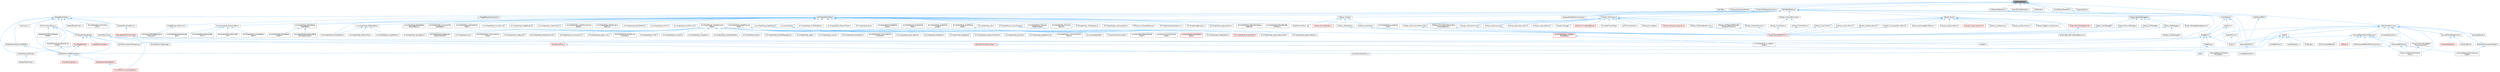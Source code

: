 digraph "UObjectIterator.h"
{
 // INTERACTIVE_SVG=YES
 // LATEX_PDF_SIZE
  bgcolor="transparent";
  edge [fontname=Helvetica,fontsize=10,labelfontname=Helvetica,labelfontsize=10];
  node [fontname=Helvetica,fontsize=10,shape=box,height=0.2,width=0.4];
  Node1 [id="Node000001",label="UObjectIterator.h",height=0.2,width=0.4,color="gray40", fillcolor="grey60", style="filled", fontcolor="black",tooltip=" "];
  Node1 -> Node2 [id="edge1_Node000001_Node000002",dir="back",color="steelblue1",style="solid",tooltip=" "];
  Node2 [id="Node000002",label="ClassTree.h",height=0.2,width=0.4,color="grey40", fillcolor="white", style="filled",URL="$d4/d0e/ClassTree_8h.html",tooltip=" "];
  Node1 -> Node3 [id="edge2_Node000001_Node000003",dir="back",color="steelblue1",style="solid",tooltip=" "];
  Node3 [id="Node000003",label="ComponentInterfaceIterator.h",height=0.2,width=0.4,color="grey40", fillcolor="white", style="filled",URL="$d3/dd4/ComponentInterfaceIterator_8h.html",tooltip=" "];
  Node1 -> Node4 [id="edge3_Node000001_Node000004",dir="back",color="steelblue1",style="solid",tooltip=" "];
  Node4 [id="Node000004",label="ComponentReregisterContext.h",height=0.2,width=0.4,color="grey40", fillcolor="white", style="filled",URL="$de/d6e/ComponentReregisterContext_8h.html",tooltip=" "];
  Node4 -> Node5 [id="edge4_Node000004_Node000005",dir="back",color="steelblue1",style="solid",tooltip=" "];
  Node5 [id="Node000005",label="SkeletalMeshTypes.h",height=0.2,width=0.4,color="grey40", fillcolor="white", style="filled",URL="$d5/d0c/SkeletalMeshTypes_8h.html",tooltip=" "];
  Node5 -> Node6 [id="edge5_Node000005_Node000006",dir="back",color="steelblue1",style="solid",tooltip=" "];
  Node6 [id="Node000006",label="GPUSkinVertexFactory.h",height=0.2,width=0.4,color="grey40", fillcolor="white", style="filled",URL="$db/dcc/GPUSkinVertexFactory_8h.html",tooltip=" "];
  Node6 -> Node7 [id="edge6_Node000006_Node000007",dir="back",color="steelblue1",style="solid",tooltip=" "];
  Node7 [id="Node000007",label="SkeletalMeshAttributeVertex\lBuffer.h",height=0.2,width=0.4,color="grey40", fillcolor="white", style="filled",URL="$de/d6e/SkeletalMeshAttributeVertexBuffer_8h.html",tooltip=" "];
  Node6 -> Node8 [id="edge7_Node000006_Node000008",dir="back",color="steelblue1",style="solid",tooltip=" "];
  Node8 [id="Node000008",label="SkeletalMeshDuplicatedVertices\lBuffer.h",height=0.2,width=0.4,color="grey40", fillcolor="white", style="filled",URL="$d6/da7/SkeletalMeshDuplicatedVerticesBuffer_8h.html",tooltip=" "];
  Node8 -> Node9 [id="edge8_Node000008_Node000009",dir="back",color="steelblue1",style="solid",tooltip=" "];
  Node9 [id="Node000009",label="SkeletalMeshLODRenderData.h",height=0.2,width=0.4,color="grey40", fillcolor="white", style="filled",URL="$d0/d5a/SkeletalMeshLODRenderData_8h.html",tooltip=" "];
  Node9 -> Node10 [id="edge9_Node000009_Node000010",dir="back",color="steelblue1",style="solid",tooltip=" "];
  Node10 [id="Node000010",label="GroomBindingAsset.h",height=0.2,width=0.4,color="red", fillcolor="#FFF0F0", style="filled",URL="$de/d26/GroomBindingAsset_8h.html",tooltip=" "];
  Node9 -> Node16 [id="edge10_Node000009_Node000016",dir="back",color="steelblue1",style="solid",tooltip=" "];
  Node16 [id="Node000016",label="SkeletalMeshRenderData.h",height=0.2,width=0.4,color="red", fillcolor="#FFF0F0", style="filled",URL="$d9/d14/SkeletalMeshRenderData_8h.html",tooltip=" "];
  Node16 -> Node18 [id="edge11_Node000016_Node000018",dir="back",color="steelblue1",style="solid",tooltip=" "];
  Node18 [id="Node000018",label="SkinnedMeshComponentHelper.h",height=0.2,width=0.4,color="red", fillcolor="#FFF0F0", style="filled",URL="$db/d81/SkinnedMeshComponentHelper_8h.html",tooltip=" "];
  Node6 -> Node9 [id="edge12_Node000006_Node000009",dir="back",color="steelblue1",style="solid",tooltip=" "];
  Node6 -> Node20 [id="edge13_Node000006_Node000020",dir="back",color="steelblue1",style="solid",tooltip=" "];
  Node20 [id="Node000020",label="SkinWeightVertexBuffer.h",height=0.2,width=0.4,color="grey40", fillcolor="white", style="filled",URL="$d3/d86/SkinWeightVertexBuffer_8h.html",tooltip=" "];
  Node20 -> Node21 [id="edge14_Node000020_Node000021",dir="back",color="steelblue1",style="solid",tooltip=" "];
  Node21 [id="Node000021",label="GeometryCollectionRendering.h",height=0.2,width=0.4,color="grey40", fillcolor="white", style="filled",URL="$dc/d68/GeometryCollectionRendering_8h.html",tooltip=" "];
  Node20 -> Node9 [id="edge15_Node000020_Node000009",dir="back",color="steelblue1",style="solid",tooltip=" "];
  Node20 -> Node22 [id="edge16_Node000020_Node000022",dir="back",color="steelblue1",style="solid",tooltip=" "];
  Node22 [id="Node000022",label="SkeletalMeshUpdate.h",height=0.2,width=0.4,color="red", fillcolor="#FFF0F0", style="filled",URL="$df/d79/SkeletalMeshUpdate_8h.html",tooltip=" "];
  Node20 -> Node23 [id="edge17_Node000020_Node000023",dir="back",color="steelblue1",style="solid",tooltip=" "];
  Node23 [id="Node000023",label="SkinWeightProfile.h",height=0.2,width=0.4,color="red", fillcolor="#FFF0F0", style="filled",URL="$d9/d1f/SkinWeightProfile_8h.html",tooltip=" "];
  Node23 -> Node24 [id="edge18_Node000023_Node000024",dir="back",color="steelblue1",style="solid",tooltip=" "];
  Node24 [id="Node000024",label="SkeletalMeshLODModel.h",height=0.2,width=0.4,color="grey40", fillcolor="white", style="filled",URL="$d2/d34/SkeletalMeshLODModel_8h.html",tooltip=" "];
  Node24 -> Node25 [id="edge19_Node000024_Node000025",dir="back",color="steelblue1",style="solid",tooltip=" "];
  Node25 [id="Node000025",label="SkeletalMeshModel.h",height=0.2,width=0.4,color="grey40", fillcolor="white", style="filled",URL="$d1/d2c/SkeletalMeshModel_8h.html",tooltip=" "];
  Node23 -> Node9 [id="edge20_Node000023_Node000009",dir="back",color="steelblue1",style="solid",tooltip=" "];
  Node5 -> Node28 [id="edge21_Node000005_Node000028",dir="back",color="steelblue1",style="solid",tooltip=" "];
  Node28 [id="Node000028",label="NaniteResources.h",height=0.2,width=0.4,color="grey40", fillcolor="white", style="filled",URL="$d7/d8b/NaniteResources_8h.html",tooltip=" "];
  Node28 -> Node29 [id="edge22_Node000028_Node000029",dir="back",color="steelblue1",style="solid",tooltip=" "];
  Node29 [id="Node000029",label="NaniteSceneProxy.h",height=0.2,width=0.4,color="red", fillcolor="#FFF0F0", style="filled",URL="$de/dae/NaniteSceneProxy_8h.html",tooltip=" "];
  Node29 -> Node33 [id="edge23_Node000029_Node000033",dir="back",color="steelblue1",style="solid",tooltip=" "];
  Node33 [id="Node000033",label="SplineMeshSceneProxy.h",height=0.2,width=0.4,color="grey40", fillcolor="white", style="filled",URL="$dd/dcb/SplineMeshSceneProxy_8h.html",tooltip=" "];
  Node28 -> Node34 [id="edge24_Node000028_Node000034",dir="back",color="steelblue1",style="solid",tooltip=" "];
  Node34 [id="Node000034",label="NaniteStreamingManager.h",height=0.2,width=0.4,color="grey40", fillcolor="white", style="filled",URL="$d2/d3f/NaniteStreamingManager_8h.html",tooltip=" "];
  Node28 -> Node18 [id="edge25_Node000028_Node000018",dir="back",color="steelblue1",style="solid",tooltip=" "];
  Node28 -> Node35 [id="edge26_Node000028_Node000035",dir="back",color="steelblue1",style="solid",tooltip=" "];
  Node35 [id="Node000035",label="StaticMeshSceneProxyDesc.h",height=0.2,width=0.4,color="red", fillcolor="#FFF0F0", style="filled",URL="$d0/d31/StaticMeshSceneProxyDesc_8h.html",tooltip=" "];
  Node35 -> Node36 [id="edge27_Node000035_Node000036",dir="back",color="steelblue1",style="solid",tooltip=" "];
  Node36 [id="Node000036",label="InstancedStaticMeshScene\lProxyDesc.h",height=0.2,width=0.4,color="grey40", fillcolor="white", style="filled",URL="$db/dcf/InstancedStaticMeshSceneProxyDesc_8h.html",tooltip=" "];
  Node5 -> Node38 [id="edge28_Node000005_Node000038",dir="back",color="steelblue1",style="solid",tooltip=" "];
  Node38 [id="Node000038",label="SkelImport.h",height=0.2,width=0.4,color="grey40", fillcolor="white", style="filled",URL="$d2/d8b/SkelImport_8h.html",tooltip=" "];
  Node5 -> Node24 [id="edge29_Node000005_Node000024",dir="back",color="steelblue1",style="solid",tooltip=" "];
  Node5 -> Node9 [id="edge30_Node000005_Node000009",dir="back",color="steelblue1",style="solid",tooltip=" "];
  Node5 -> Node39 [id="edge31_Node000005_Node000039",dir="back",color="steelblue1",style="solid",tooltip=" "];
  Node39 [id="Node000039",label="SkeletalMeshSceneProxy.h",height=0.2,width=0.4,color="grey40", fillcolor="white", style="filled",URL="$de/de8/SkeletalMeshSceneProxy_8h.html",tooltip=" "];
  Node39 -> Node40 [id="edge32_Node000039_Node000040",dir="back",color="steelblue1",style="solid",tooltip=" "];
  Node40 [id="Node000040",label="DebugSkelMeshComponent.h",height=0.2,width=0.4,color="red", fillcolor="#FFF0F0", style="filled",URL="$d5/d33/DebugSkelMeshComponent_8h.html",tooltip=" "];
  Node40 -> Node43 [id="edge33_Node000040_Node000043",dir="back",color="steelblue1",style="solid",tooltip=" "];
  Node43 [id="Node000043",label="UnrealEd.h",height=0.2,width=0.4,color="grey40", fillcolor="white", style="filled",URL="$d2/d5f/UnrealEd_8h.html",tooltip=" "];
  Node5 -> Node44 [id="edge34_Node000005_Node000044",dir="back",color="steelblue1",style="solid",tooltip=" "];
  Node44 [id="Node000044",label="SkeletalMeshVertexClothBuffer.h",height=0.2,width=0.4,color="grey40", fillcolor="white", style="filled",URL="$d4/d64/SkeletalMeshVertexClothBuffer_8h.html",tooltip=" "];
  Node44 -> Node9 [id="edge35_Node000044_Node000009",dir="back",color="steelblue1",style="solid",tooltip=" "];
  Node5 -> Node45 [id="edge36_Node000005_Node000045",dir="back",color="steelblue1",style="solid",tooltip=" "];
  Node45 [id="Node000045",label="SkeletalRenderPublic.h",height=0.2,width=0.4,color="grey40", fillcolor="white", style="filled",URL="$d5/d40/SkeletalRenderPublic_8h.html",tooltip=" "];
  Node5 -> Node20 [id="edge37_Node000005_Node000020",dir="back",color="steelblue1",style="solid",tooltip=" "];
  Node5 -> Node46 [id="edge38_Node000005_Node000046",dir="back",color="steelblue1",style="solid",tooltip=" "];
  Node46 [id="Node000046",label="SkinnedAssetAsyncCompile\lUtils.h",height=0.2,width=0.4,color="grey40", fillcolor="white", style="filled",URL="$d0/dc7/SkinnedAssetAsyncCompileUtils_8h.html",tooltip=" "];
  Node4 -> Node47 [id="edge39_Node000004_Node000047",dir="back",color="steelblue1",style="solid",tooltip=" "];
  Node47 [id="Node000047",label="WidgetBlueprintCompiler.h",height=0.2,width=0.4,color="grey40", fillcolor="white", style="filled",URL="$d9/d6b/WidgetBlueprintCompiler_8h.html",tooltip=" "];
  Node47 -> Node48 [id="edge40_Node000047_Node000048",dir="back",color="steelblue1",style="solid",tooltip=" "];
  Node48 [id="Node000048",label="WidgetBlueprintExtension.h",height=0.2,width=0.4,color="grey40", fillcolor="white", style="filled",URL="$d3/de6/WidgetBlueprintExtension_8h.html",tooltip=" "];
  Node48 -> Node49 [id="edge41_Node000048_Node000049",dir="back",color="steelblue1",style="solid",tooltip=" "];
  Node49 [id="Node000049",label="UIComponentWidgetBlueprint\lExtension.h",height=0.2,width=0.4,color="grey40", fillcolor="white", style="filled",URL="$d0/d4b/UIComponentWidgetBlueprintExtension_8h.html",tooltip=" "];
  Node1 -> Node50 [id="edge42_Node000001_Node000050",dir="back",color="steelblue1",style="solid",tooltip=" "];
  Node50 [id="Node000050",label="CoreUObject.h",height=0.2,width=0.4,color="grey40", fillcolor="white", style="filled",URL="$d0/ded/CoreUObject_8h.html",tooltip=" "];
  Node50 -> Node51 [id="edge43_Node000050_Node000051",dir="back",color="steelblue1",style="solid",tooltip=" "];
  Node51 [id="Node000051",label="Engine.h",height=0.2,width=0.4,color="grey40", fillcolor="white", style="filled",URL="$d1/d34/Public_2Engine_8h.html",tooltip=" "];
  Node50 -> Node52 [id="edge44_Node000050_Node000052",dir="back",color="steelblue1",style="solid",tooltip=" "];
  Node52 [id="Node000052",label="EngineMinimal.h",height=0.2,width=0.4,color="grey40", fillcolor="white", style="filled",URL="$d0/d2c/EngineMinimal_8h.html",tooltip=" "];
  Node52 -> Node51 [id="edge45_Node000052_Node000051",dir="back",color="steelblue1",style="solid",tooltip=" "];
  Node50 -> Node53 [id="edge46_Node000050_Node000053",dir="back",color="steelblue1",style="solid",tooltip=" "];
  Node53 [id="Node000053",label="SlateBasics.h",height=0.2,width=0.4,color="grey40", fillcolor="white", style="filled",URL="$da/d2f/SlateBasics_8h.html",tooltip=" "];
  Node53 -> Node51 [id="edge47_Node000053_Node000051",dir="back",color="steelblue1",style="solid",tooltip=" "];
  Node53 -> Node54 [id="edge48_Node000053_Node000054",dir="back",color="steelblue1",style="solid",tooltip=" "];
  Node54 [id="Node000054",label="Slate.h",height=0.2,width=0.4,color="grey40", fillcolor="white", style="filled",URL="$d2/dc0/Slate_8h.html",tooltip=" "];
  Node53 -> Node55 [id="edge49_Node000053_Node000055",dir="back",color="steelblue1",style="solid",tooltip=" "];
  Node55 [id="Node000055",label="SlateExtras.h",height=0.2,width=0.4,color="grey40", fillcolor="white", style="filled",URL="$d8/dec/SlateExtras_8h.html",tooltip=" "];
  Node55 -> Node54 [id="edge50_Node000055_Node000054",dir="back",color="steelblue1",style="solid",tooltip=" "];
  Node53 -> Node43 [id="edge51_Node000053_Node000043",dir="back",color="steelblue1",style="solid",tooltip=" "];
  Node50 -> Node56 [id="edge52_Node000050_Node000056",dir="back",color="steelblue1",style="solid",tooltip=" "];
  Node56 [id="Node000056",label="SlateCore.h",height=0.2,width=0.4,color="grey40", fillcolor="white", style="filled",URL="$dc/d03/SlateCore_8h.html",tooltip=" "];
  Node56 -> Node51 [id="edge53_Node000056_Node000051",dir="back",color="steelblue1",style="solid",tooltip=" "];
  Node56 -> Node53 [id="edge54_Node000056_Node000053",dir="back",color="steelblue1",style="solid",tooltip=" "];
  Node1 -> Node57 [id="edge55_Node000001_Node000057",dir="back",color="steelblue1",style="solid",tooltip=" "];
  Node57 [id="Node000057",label="CoreUObjectSharedPCH.h",height=0.2,width=0.4,color="grey40", fillcolor="white", style="filled",URL="$de/d2f/CoreUObjectSharedPCH_8h.html",tooltip=" "];
  Node57 -> Node58 [id="edge56_Node000057_Node000058",dir="back",color="steelblue1",style="solid",tooltip=" "];
  Node58 [id="Node000058",label="SlateSharedPCH.h",height=0.2,width=0.4,color="grey40", fillcolor="white", style="filled",URL="$d1/dfc/SlateSharedPCH_8h.html",tooltip=" "];
  Node58 -> Node59 [id="edge57_Node000058_Node000059",dir="back",color="steelblue1",style="solid",tooltip=" "];
  Node59 [id="Node000059",label="EngineSharedPCH.h",height=0.2,width=0.4,color="grey40", fillcolor="white", style="filled",URL="$dc/dbb/EngineSharedPCH_8h.html",tooltip=" "];
  Node59 -> Node60 [id="edge58_Node000059_Node000060",dir="back",color="steelblue1",style="solid",tooltip=" "];
  Node60 [id="Node000060",label="UnrealEdSharedPCH.h",height=0.2,width=0.4,color="grey40", fillcolor="white", style="filled",URL="$d1/de6/UnrealEdSharedPCH_8h.html",tooltip=" "];
  Node1 -> Node61 [id="edge59_Node000001_Node000061",dir="back",color="steelblue1",style="solid",tooltip=" "];
  Node61 [id="Node000061",label="ExportTextDragDropOp.h",height=0.2,width=0.4,color="grey40", fillcolor="white", style="filled",URL="$de/d5c/ExportTextDragDropOp_8h.html",tooltip=" "];
  Node1 -> Node62 [id="edge60_Node000001_Node000062",dir="back",color="steelblue1",style="solid",tooltip=" "];
  Node62 [id="Node000062",label="FieldIterator.h",height=0.2,width=0.4,color="grey40", fillcolor="white", style="filled",URL="$db/daa/FieldIterator_8h.html",tooltip=" "];
  Node1 -> Node63 [id="edge61_Node000001_Node000063",dir="back",color="steelblue1",style="solid",tooltip=" "];
  Node63 [id="Node000063",label="FindObjectReferencers.h",height=0.2,width=0.4,color="grey40", fillcolor="white", style="filled",URL="$dc/dab/FindObjectReferencers_8h.html",tooltip=" "];
  Node63 -> Node50 [id="edge62_Node000063_Node000050",dir="back",color="steelblue1",style="solid",tooltip=" "];
  Node1 -> Node64 [id="edge63_Node000001_Node000064",dir="back",color="steelblue1",style="solid",tooltip=" "];
  Node64 [id="Node000064",label="MemberReference.h",height=0.2,width=0.4,color="grey40", fillcolor="white", style="filled",URL="$dc/d3d/MemberReference_8h.html",tooltip=" "];
  Node64 -> Node65 [id="edge64_Node000064_Node000065",dir="back",color="steelblue1",style="solid",tooltip=" "];
  Node65 [id="Node000065",label="AnimGraphNode_Base.h",height=0.2,width=0.4,color="grey40", fillcolor="white", style="filled",URL="$d0/dfb/AnimGraphNode__Base_8h.html",tooltip=" "];
  Node65 -> Node66 [id="edge65_Node000065_Node000066",dir="back",color="steelblue1",style="solid",tooltip=" "];
  Node66 [id="Node000066",label="AnimGraphNodeAlphaOptions.h",height=0.2,width=0.4,color="grey40", fillcolor="white", style="filled",URL="$d6/df6/AnimGraphNodeAlphaOptions_8h.html",tooltip=" "];
  Node65 -> Node67 [id="edge66_Node000065_Node000067",dir="back",color="steelblue1",style="solid",tooltip=" "];
  Node67 [id="Node000067",label="AnimGraphNodeBinding.h",height=0.2,width=0.4,color="grey40", fillcolor="white", style="filled",URL="$d6/d3b/AnimGraphNodeBinding_8h.html",tooltip=" "];
  Node65 -> Node68 [id="edge67_Node000065_Node000068",dir="back",color="steelblue1",style="solid",tooltip=" "];
  Node68 [id="Node000068",label="AnimGraphNode_ApplyAdditive.h",height=0.2,width=0.4,color="grey40", fillcolor="white", style="filled",URL="$da/d67/AnimGraphNode__ApplyAdditive_8h.html",tooltip=" "];
  Node65 -> Node69 [id="edge68_Node000065_Node000069",dir="back",color="steelblue1",style="solid",tooltip=" "];
  Node69 [id="Node000069",label="AnimGraphNode_ApplyMeshSpace\lAdditive.h",height=0.2,width=0.4,color="grey40", fillcolor="white", style="filled",URL="$dd/dc4/AnimGraphNode__ApplyMeshSpaceAdditive_8h.html",tooltip=" "];
  Node65 -> Node70 [id="edge69_Node000065_Node000070",dir="back",color="steelblue1",style="solid",tooltip=" "];
  Node70 [id="Node000070",label="AnimGraphNode_AssetPlayer\lBase.h",height=0.2,width=0.4,color="grey40", fillcolor="white", style="filled",URL="$d1/d4f/AnimGraphNode__AssetPlayerBase_8h.html",tooltip=" "];
  Node70 -> Node71 [id="edge70_Node000070_Node000071",dir="back",color="steelblue1",style="solid",tooltip=" "];
  Node71 [id="Node000071",label="AnimGraphNode_BlendSpace\lBase.h",height=0.2,width=0.4,color="red", fillcolor="#FFF0F0", style="filled",URL="$d7/d6d/AnimGraphNode__BlendSpaceBase_8h.html",tooltip=" "];
  Node70 -> Node76 [id="edge71_Node000070_Node000076",dir="back",color="steelblue1",style="solid",tooltip=" "];
  Node76 [id="Node000076",label="AnimGraphNode_PoseByName.h",height=0.2,width=0.4,color="grey40", fillcolor="white", style="filled",URL="$d7/d02/AnimGraphNode__PoseByName_8h.html",tooltip=" "];
  Node70 -> Node77 [id="edge72_Node000070_Node000077",dir="back",color="steelblue1",style="solid",tooltip=" "];
  Node77 [id="Node000077",label="AnimGraphNode_PoseHandler.h",height=0.2,width=0.4,color="red", fillcolor="#FFF0F0", style="filled",URL="$df/dfb/AnimGraphNode__PoseHandler_8h.html",tooltip=" "];
  Node70 -> Node80 [id="edge73_Node000070_Node000080",dir="back",color="steelblue1",style="solid",tooltip=" "];
  Node80 [id="Node000080",label="AnimGraphNode_SequenceEvaluator.h",height=0.2,width=0.4,color="grey40", fillcolor="white", style="filled",URL="$d1/d1c/AnimGraphNode__SequenceEvaluator_8h.html",tooltip=" "];
  Node70 -> Node81 [id="edge74_Node000070_Node000081",dir="back",color="steelblue1",style="solid",tooltip=" "];
  Node81 [id="Node000081",label="AnimGraphNode_SequencePlayer.h",height=0.2,width=0.4,color="grey40", fillcolor="white", style="filled",URL="$d2/d91/AnimGraphNode__SequencePlayer_8h.html",tooltip=" "];
  Node65 -> Node82 [id="edge75_Node000065_Node000082",dir="back",color="steelblue1",style="solid",tooltip=" "];
  Node82 [id="Node000082",label="AnimGraphNode_BlendBoneBy\lChannel.h",height=0.2,width=0.4,color="grey40", fillcolor="white", style="filled",URL="$de/da9/AnimGraphNode__BlendBoneByChannel_8h.html",tooltip=" "];
  Node65 -> Node83 [id="edge76_Node000065_Node000083",dir="back",color="steelblue1",style="solid",tooltip=" "];
  Node83 [id="Node000083",label="AnimGraphNode_BlendListBase.h",height=0.2,width=0.4,color="grey40", fillcolor="white", style="filled",URL="$d7/d20/AnimGraphNode__BlendListBase_8h.html",tooltip=" "];
  Node83 -> Node84 [id="edge77_Node000083_Node000084",dir="back",color="steelblue1",style="solid",tooltip=" "];
  Node84 [id="Node000084",label="AnimGraphNode_BlendListBy\lBool.h",height=0.2,width=0.4,color="grey40", fillcolor="white", style="filled",URL="$d9/d9d/AnimGraphNode__BlendListByBool_8h.html",tooltip=" "];
  Node83 -> Node85 [id="edge78_Node000083_Node000085",dir="back",color="steelblue1",style="solid",tooltip=" "];
  Node85 [id="Node000085",label="AnimGraphNode_BlendListBy\lEnum.h",height=0.2,width=0.4,color="grey40", fillcolor="white", style="filled",URL="$de/d60/AnimGraphNode__BlendListByEnum_8h.html",tooltip=" "];
  Node83 -> Node86 [id="edge79_Node000083_Node000086",dir="back",color="steelblue1",style="solid",tooltip=" "];
  Node86 [id="Node000086",label="AnimGraphNode_BlendListBy\lInt.h",height=0.2,width=0.4,color="grey40", fillcolor="white", style="filled",URL="$dc/df2/AnimGraphNode__BlendListByInt_8h.html",tooltip=" "];
  Node83 -> Node87 [id="edge80_Node000083_Node000087",dir="back",color="steelblue1",style="solid",tooltip=" "];
  Node87 [id="Node000087",label="AnimGraphNode_LayeredBone\lBlend.h",height=0.2,width=0.4,color="grey40", fillcolor="white", style="filled",URL="$d2/d01/AnimGraphNode__LayeredBoneBlend_8h.html",tooltip=" "];
  Node65 -> Node88 [id="edge81_Node000065_Node000088",dir="back",color="steelblue1",style="solid",tooltip=" "];
  Node88 [id="Node000088",label="AnimGraphNode_BlendSpace\lGraphBase.h",height=0.2,width=0.4,color="grey40", fillcolor="white", style="filled",URL="$d6/d44/AnimGraphNode__BlendSpaceGraphBase_8h.html",tooltip=" "];
  Node88 -> Node89 [id="edge82_Node000088_Node000089",dir="back",color="steelblue1",style="solid",tooltip=" "];
  Node89 [id="Node000089",label="AnimGraphNode_BlendSpace\lGraph.h",height=0.2,width=0.4,color="grey40", fillcolor="white", style="filled",URL="$d7/d81/AnimGraphNode__BlendSpaceGraph_8h.html",tooltip=" "];
  Node88 -> Node90 [id="edge83_Node000088_Node000090",dir="back",color="steelblue1",style="solid",tooltip=" "];
  Node90 [id="Node000090",label="AnimGraphNode_RotationOffset\lBlendSpaceGraph.h",height=0.2,width=0.4,color="grey40", fillcolor="white", style="filled",URL="$d0/d4c/AnimGraphNode__RotationOffsetBlendSpaceGraph_8h.html",tooltip=" "];
  Node65 -> Node91 [id="edge84_Node000065_Node000091",dir="back",color="steelblue1",style="solid",tooltip=" "];
  Node91 [id="Node000091",label="AnimGraphNode_BlendSpace\lSampleResult.h",height=0.2,width=0.4,color="grey40", fillcolor="white", style="filled",URL="$de/df8/AnimGraphNode__BlendSpaceSampleResult_8h.html",tooltip=" "];
  Node65 -> Node92 [id="edge85_Node000065_Node000092",dir="back",color="steelblue1",style="solid",tooltip=" "];
  Node92 [id="Node000092",label="AnimGraphNode_ComponentTo\lLocalSpace.h",height=0.2,width=0.4,color="grey40", fillcolor="white", style="filled",URL="$d1/d3f/AnimGraphNode__ComponentToLocalSpace_8h.html",tooltip=" "];
  Node65 -> Node93 [id="edge86_Node000065_Node000093",dir="back",color="steelblue1",style="solid",tooltip=" "];
  Node93 [id="Node000093",label="AnimGraphNode_CopyPoseFrom\lMesh.h",height=0.2,width=0.4,color="grey40", fillcolor="white", style="filled",URL="$d6/d71/AnimGraphNode__CopyPoseFromMesh_8h.html",tooltip=" "];
  Node65 -> Node94 [id="edge87_Node000065_Node000094",dir="back",color="steelblue1",style="solid",tooltip=" "];
  Node94 [id="Node000094",label="AnimGraphNode_CurveSource.h",height=0.2,width=0.4,color="grey40", fillcolor="white", style="filled",URL="$dc/de5/AnimGraphNode__CurveSource_8h.html",tooltip=" "];
  Node65 -> Node95 [id="edge88_Node000065_Node000095",dir="back",color="steelblue1",style="solid",tooltip=" "];
  Node95 [id="Node000095",label="AnimGraphNode_CustomProperty.h",height=0.2,width=0.4,color="grey40", fillcolor="white", style="filled",URL="$d8/d3f/AnimGraphNode__CustomProperty_8h.html",tooltip=" "];
  Node95 -> Node96 [id="edge89_Node000095_Node000096",dir="back",color="steelblue1",style="solid",tooltip=" "];
  Node96 [id="Node000096",label="AnimGraphNode_LinkedAnim\lGraphBase.h",height=0.2,width=0.4,color="red", fillcolor="#FFF0F0", style="filled",URL="$d5/de1/AnimGraphNode__LinkedAnimGraphBase_8h.html",tooltip=" "];
  Node96 -> Node97 [id="edge90_Node000096_Node000097",dir="back",color="steelblue1",style="solid",tooltip=" "];
  Node97 [id="Node000097",label="AnimGraphNode_LinkedAnim\lGraph.h",height=0.2,width=0.4,color="grey40", fillcolor="white", style="filled",URL="$da/dd5/AnimGraphNode__LinkedAnimGraph_8h.html",tooltip=" "];
  Node65 -> Node99 [id="edge91_Node000065_Node000099",dir="back",color="steelblue1",style="solid",tooltip=" "];
  Node99 [id="Node000099",label="AnimGraphNode_DeadBlending.h",height=0.2,width=0.4,color="grey40", fillcolor="white", style="filled",URL="$d8/d73/AnimGraphNode__DeadBlending_8h.html",tooltip=" "];
  Node65 -> Node100 [id="edge92_Node000065_Node000100",dir="back",color="steelblue1",style="solid",tooltip=" "];
  Node100 [id="Node000100",label="AnimGraphNode_Inertialization.h",height=0.2,width=0.4,color="grey40", fillcolor="white", style="filled",URL="$d7/d66/AnimGraphNode__Inertialization_8h.html",tooltip=" "];
  Node65 -> Node101 [id="edge93_Node000065_Node000101",dir="back",color="steelblue1",style="solid",tooltip=" "];
  Node101 [id="Node000101",label="AnimGraphNode_LinkedInput\lPose.h",height=0.2,width=0.4,color="grey40", fillcolor="white", style="filled",URL="$d7/d8c/AnimGraphNode__LinkedInputPose_8h.html",tooltip=" "];
  Node65 -> Node102 [id="edge94_Node000065_Node000102",dir="back",color="steelblue1",style="solid",tooltip=" "];
  Node102 [id="Node000102",label="AnimGraphNode_LocalToComponent\lSpace.h",height=0.2,width=0.4,color="grey40", fillcolor="white", style="filled",URL="$d6/d01/AnimGraphNode__LocalToComponentSpace_8h.html",tooltip=" "];
  Node65 -> Node103 [id="edge95_Node000065_Node000103",dir="back",color="steelblue1",style="solid",tooltip=" "];
  Node103 [id="Node000103",label="AnimGraphNode_MakeDynamic\lAdditive.h",height=0.2,width=0.4,color="grey40", fillcolor="white", style="filled",URL="$d4/dc9/AnimGraphNode__MakeDynamicAdditive_8h.html",tooltip=" "];
  Node65 -> Node104 [id="edge96_Node000065_Node000104",dir="back",color="steelblue1",style="solid",tooltip=" "];
  Node104 [id="Node000104",label="AnimGraphNode_MeshRefPose.h",height=0.2,width=0.4,color="grey40", fillcolor="white", style="filled",URL="$d3/d58/AnimGraphNode__MeshRefPose_8h.html",tooltip=" "];
  Node65 -> Node105 [id="edge97_Node000065_Node000105",dir="back",color="steelblue1",style="solid",tooltip=" "];
  Node105 [id="Node000105",label="AnimGraphNode_Mirror.h",height=0.2,width=0.4,color="grey40", fillcolor="white", style="filled",URL="$de/d96/AnimGraphNode__Mirror_8h.html",tooltip=" "];
  Node65 -> Node106 [id="edge98_Node000065_Node000106",dir="back",color="steelblue1",style="solid",tooltip=" "];
  Node106 [id="Node000106",label="AnimGraphNode_ModifyCurve.h",height=0.2,width=0.4,color="grey40", fillcolor="white", style="filled",URL="$d5/d09/AnimGraphNode__ModifyCurve_8h.html",tooltip=" "];
  Node65 -> Node107 [id="edge99_Node000065_Node000107",dir="back",color="steelblue1",style="solid",tooltip=" "];
  Node107 [id="Node000107",label="AnimGraphNode_MultiWayBlend.h",height=0.2,width=0.4,color="grey40", fillcolor="white", style="filled",URL="$dd/dcb/AnimGraphNode__MultiWayBlend_8h.html",tooltip=" "];
  Node65 -> Node108 [id="edge100_Node000065_Node000108",dir="back",color="steelblue1",style="solid",tooltip=" "];
  Node108 [id="Node000108",label="AnimGraphNode_PoseSnapshot.h",height=0.2,width=0.4,color="grey40", fillcolor="white", style="filled",URL="$d1/d92/AnimGraphNode__PoseSnapshot_8h.html",tooltip=" "];
  Node65 -> Node109 [id="edge101_Node000065_Node000109",dir="back",color="steelblue1",style="solid",tooltip=" "];
  Node109 [id="Node000109",label="AnimGraphNode_RandomPlayer.h",height=0.2,width=0.4,color="grey40", fillcolor="white", style="filled",URL="$dc/d48/AnimGraphNode__RandomPlayer_8h.html",tooltip=" "];
  Node65 -> Node110 [id="edge102_Node000065_Node000110",dir="back",color="steelblue1",style="solid",tooltip=" "];
  Node110 [id="Node000110",label="AnimGraphNode_RefPoseBase.h",height=0.2,width=0.4,color="grey40", fillcolor="white", style="filled",URL="$d8/d34/AnimGraphNode__RefPoseBase_8h.html",tooltip=" "];
  Node110 -> Node111 [id="edge103_Node000110_Node000111",dir="back",color="steelblue1",style="solid",tooltip=" "];
  Node111 [id="Node000111",label="AnimGraphNode_IdentityPose.h",height=0.2,width=0.4,color="grey40", fillcolor="white", style="filled",URL="$d8/dac/AnimGraphNode__IdentityPose_8h.html",tooltip=" "];
  Node110 -> Node112 [id="edge104_Node000110_Node000112",dir="back",color="steelblue1",style="solid",tooltip=" "];
  Node112 [id="Node000112",label="AnimGraphNode_LocalRefPose.h",height=0.2,width=0.4,color="grey40", fillcolor="white", style="filled",URL="$df/d6f/AnimGraphNode__LocalRefPose_8h.html",tooltip=" "];
  Node110 -> Node108 [id="edge105_Node000110_Node000108",dir="back",color="steelblue1",style="solid",tooltip=" "];
  Node65 -> Node113 [id="edge106_Node000065_Node000113",dir="back",color="steelblue1",style="solid",tooltip=" "];
  Node113 [id="Node000113",label="AnimGraphNode_Root.h",height=0.2,width=0.4,color="grey40", fillcolor="white", style="filled",URL="$d2/d39/AnimGraphNode__Root_8h.html",tooltip=" "];
  Node65 -> Node114 [id="edge107_Node000065_Node000114",dir="back",color="steelblue1",style="solid",tooltip=" "];
  Node114 [id="Node000114",label="AnimGraphNode_RotateRoot\lBone.h",height=0.2,width=0.4,color="grey40", fillcolor="white", style="filled",URL="$d4/de0/AnimGraphNode__RotateRootBone_8h.html",tooltip=" "];
  Node65 -> Node115 [id="edge108_Node000065_Node000115",dir="back",color="steelblue1",style="solid",tooltip=" "];
  Node115 [id="Node000115",label="AnimGraphNode_SaveCached\lPose.h",height=0.2,width=0.4,color="grey40", fillcolor="white", style="filled",URL="$df/d5e/AnimGraphNode__SaveCachedPose_8h.html",tooltip=" "];
  Node65 -> Node116 [id="edge109_Node000065_Node000116",dir="back",color="steelblue1",style="solid",tooltip=" "];
  Node116 [id="Node000116",label="AnimGraphNode_ScaleChain\lLength.h",height=0.2,width=0.4,color="grey40", fillcolor="white", style="filled",URL="$d9/df8/AnimGraphNode__ScaleChainLength_8h.html",tooltip=" "];
  Node65 -> Node117 [id="edge110_Node000065_Node000117",dir="back",color="steelblue1",style="solid",tooltip=" "];
  Node117 [id="Node000117",label="AnimGraphNode_SkeletalControl\lBase.h",height=0.2,width=0.4,color="grey40", fillcolor="white", style="filled",URL="$d9/dff/AnimGraphNode__SkeletalControlBase_8h.html",tooltip=" "];
  Node117 -> Node118 [id="edge111_Node000117_Node000118",dir="back",color="steelblue1",style="solid",tooltip=" "];
  Node118 [id="Node000118",label="AnimGraphNode_AnimDynamics.h",height=0.2,width=0.4,color="grey40", fillcolor="white", style="filled",URL="$da/dc2/AnimGraphNode__AnimDynamics_8h.html",tooltip=" "];
  Node117 -> Node119 [id="edge112_Node000117_Node000119",dir="back",color="steelblue1",style="solid",tooltip=" "];
  Node119 [id="Node000119",label="AnimGraphNode_ApplyLimits.h",height=0.2,width=0.4,color="grey40", fillcolor="white", style="filled",URL="$dc/d36/AnimGraphNode__ApplyLimits_8h.html",tooltip=" "];
  Node117 -> Node120 [id="edge113_Node000117_Node000120",dir="back",color="steelblue1",style="solid",tooltip=" "];
  Node120 [id="Node000120",label="AnimGraphNode_BoneDriven\lController.h",height=0.2,width=0.4,color="grey40", fillcolor="white", style="filled",URL="$df/df3/AnimGraphNode__BoneDrivenController_8h.html",tooltip=" "];
  Node117 -> Node121 [id="edge114_Node000117_Node000121",dir="back",color="steelblue1",style="solid",tooltip=" "];
  Node121 [id="Node000121",label="AnimGraphNode_CCDIK.h",height=0.2,width=0.4,color="grey40", fillcolor="white", style="filled",URL="$df/d0d/AnimGraphNode__CCDIK_8h.html",tooltip=" "];
  Node117 -> Node122 [id="edge115_Node000117_Node000122",dir="back",color="steelblue1",style="solid",tooltip=" "];
  Node122 [id="Node000122",label="AnimGraphNode_Constraint.h",height=0.2,width=0.4,color="grey40", fillcolor="white", style="filled",URL="$d2/d98/AnimGraphNode__Constraint_8h.html",tooltip=" "];
  Node117 -> Node123 [id="edge116_Node000117_Node000123",dir="back",color="steelblue1",style="solid",tooltip=" "];
  Node123 [id="Node000123",label="AnimGraphNode_CopyBone.h",height=0.2,width=0.4,color="grey40", fillcolor="white", style="filled",URL="$dc/de6/AnimGraphNode__CopyBone_8h.html",tooltip=" "];
  Node117 -> Node124 [id="edge117_Node000117_Node000124",dir="back",color="steelblue1",style="solid",tooltip=" "];
  Node124 [id="Node000124",label="AnimGraphNode_CopyBoneDelta.h",height=0.2,width=0.4,color="grey40", fillcolor="white", style="filled",URL="$d8/d60/AnimGraphNode__CopyBoneDelta_8h.html",tooltip=" "];
  Node117 -> Node125 [id="edge118_Node000117_Node000125",dir="back",color="steelblue1",style="solid",tooltip=" "];
  Node125 [id="Node000125",label="AnimGraphNode_Fabrik.h",height=0.2,width=0.4,color="grey40", fillcolor="white", style="filled",URL="$d6/d79/AnimGraphNode__Fabrik_8h.html",tooltip=" "];
  Node117 -> Node126 [id="edge119_Node000117_Node000126",dir="back",color="steelblue1",style="solid",tooltip=" "];
  Node126 [id="Node000126",label="AnimGraphNode_HandIKRetargeting.h",height=0.2,width=0.4,color="grey40", fillcolor="white", style="filled",URL="$dd/dee/AnimGraphNode__HandIKRetargeting_8h.html",tooltip=" "];
  Node117 -> Node127 [id="edge120_Node000117_Node000127",dir="back",color="steelblue1",style="solid",tooltip=" "];
  Node127 [id="Node000127",label="AnimGraphNode_LegIK.h",height=0.2,width=0.4,color="grey40", fillcolor="white", style="filled",URL="$d3/d59/AnimGraphNode__LegIK_8h.html",tooltip=" "];
  Node117 -> Node128 [id="edge121_Node000117_Node000128",dir="back",color="steelblue1",style="solid",tooltip=" "];
  Node128 [id="Node000128",label="AnimGraphNode_LookAt.h",height=0.2,width=0.4,color="grey40", fillcolor="white", style="filled",URL="$dd/de3/AnimGraphNode__LookAt_8h.html",tooltip=" "];
  Node117 -> Node129 [id="edge122_Node000117_Node000129",dir="back",color="steelblue1",style="solid",tooltip=" "];
  Node129 [id="Node000129",label="AnimGraphNode_ModifyBone.h",height=0.2,width=0.4,color="grey40", fillcolor="white", style="filled",URL="$d1/d8e/AnimGraphNode__ModifyBone_8h.html",tooltip=" "];
  Node117 -> Node130 [id="edge123_Node000117_Node000130",dir="back",color="steelblue1",style="solid",tooltip=" "];
  Node130 [id="Node000130",label="AnimGraphNode_ModularVehicle\lController.h",height=0.2,width=0.4,color="grey40", fillcolor="white", style="filled",URL="$d3/d04/AnimGraphNode__ModularVehicleController_8h.html",tooltip=" "];
  Node117 -> Node131 [id="edge124_Node000117_Node000131",dir="back",color="steelblue1",style="solid",tooltip=" "];
  Node131 [id="Node000131",label="AnimGraphNode_ObserveBone.h",height=0.2,width=0.4,color="grey40", fillcolor="white", style="filled",URL="$d0/dcc/AnimGraphNode__ObserveBone_8h.html",tooltip=" "];
  Node117 -> Node132 [id="edge125_Node000117_Node000132",dir="back",color="steelblue1",style="solid",tooltip=" "];
  Node132 [id="Node000132",label="AnimGraphNode_ResetRoot.h",height=0.2,width=0.4,color="grey40", fillcolor="white", style="filled",URL="$dd/da9/AnimGraphNode__ResetRoot_8h.html",tooltip=" "];
  Node117 -> Node133 [id="edge126_Node000117_Node000133",dir="back",color="steelblue1",style="solid",tooltip=" "];
  Node133 [id="Node000133",label="AnimGraphNode_RigidBody.h",height=0.2,width=0.4,color="grey40", fillcolor="white", style="filled",URL="$d0/d05/AnimGraphNode__RigidBody_8h.html",tooltip=" "];
  Node117 -> Node134 [id="edge127_Node000117_Node000134",dir="back",color="steelblue1",style="solid",tooltip=" "];
  Node134 [id="Node000134",label="AnimGraphNode_RotationMultiplier.h",height=0.2,width=0.4,color="grey40", fillcolor="white", style="filled",URL="$d6/d16/AnimGraphNode__RotationMultiplier_8h.html",tooltip=" "];
  Node117 -> Node135 [id="edge128_Node000117_Node000135",dir="back",color="steelblue1",style="solid",tooltip=" "];
  Node135 [id="Node000135",label="AnimGraphNode_SplineIK.h",height=0.2,width=0.4,color="grey40", fillcolor="white", style="filled",URL="$d0/d7e/AnimGraphNode__SplineIK_8h.html",tooltip=" "];
  Node117 -> Node136 [id="edge129_Node000117_Node000136",dir="back",color="steelblue1",style="solid",tooltip=" "];
  Node136 [id="Node000136",label="AnimGraphNode_SpringBone.h",height=0.2,width=0.4,color="grey40", fillcolor="white", style="filled",URL="$dc/d38/AnimGraphNode__SpringBone_8h.html",tooltip=" "];
  Node117 -> Node137 [id="edge130_Node000117_Node000137",dir="back",color="steelblue1",style="solid",tooltip=" "];
  Node137 [id="Node000137",label="AnimGraphNode_StageCoach\lWheelController.h",height=0.2,width=0.4,color="grey40", fillcolor="white", style="filled",URL="$d6/dbe/AnimGraphNode__StageCoachWheelController_8h.html",tooltip=" "];
  Node117 -> Node138 [id="edge131_Node000117_Node000138",dir="back",color="steelblue1",style="solid",tooltip=" "];
  Node138 [id="Node000138",label="AnimGraphNode_Trail.h",height=0.2,width=0.4,color="grey40", fillcolor="white", style="filled",URL="$d4/d5a/AnimGraphNode__Trail_8h.html",tooltip=" "];
  Node117 -> Node139 [id="edge132_Node000117_Node000139",dir="back",color="steelblue1",style="solid",tooltip=" "];
  Node139 [id="Node000139",label="AnimGraphNode_TwistCorrective\lNode.h",height=0.2,width=0.4,color="grey40", fillcolor="white", style="filled",URL="$de/d7f/AnimGraphNode__TwistCorrectiveNode_8h.html",tooltip=" "];
  Node117 -> Node140 [id="edge133_Node000117_Node000140",dir="back",color="steelblue1",style="solid",tooltip=" "];
  Node140 [id="Node000140",label="AnimGraphNode_TwoBoneIK.h",height=0.2,width=0.4,color="grey40", fillcolor="white", style="filled",URL="$d1/dc2/AnimGraphNode__TwoBoneIK_8h.html",tooltip=" "];
  Node117 -> Node141 [id="edge134_Node000117_Node000141",dir="back",color="steelblue1",style="solid",tooltip=" "];
  Node141 [id="Node000141",label="AnimGraphNode_WheelController.h",height=0.2,width=0.4,color="grey40", fillcolor="white", style="filled",URL="$df/de4/AnimGraphNode__WheelController_8h.html",tooltip=" "];
  Node65 -> Node142 [id="edge135_Node000065_Node000142",dir="back",color="steelblue1",style="solid",tooltip=" "];
  Node142 [id="Node000142",label="AnimGraphNode_Slot.h",height=0.2,width=0.4,color="grey40", fillcolor="white", style="filled",URL="$df/d63/AnimGraphNode__Slot_8h.html",tooltip=" "];
  Node65 -> Node143 [id="edge136_Node000065_Node000143",dir="back",color="steelblue1",style="solid",tooltip=" "];
  Node143 [id="Node000143",label="AnimGraphNode_StateMachine\lBase.h",height=0.2,width=0.4,color="grey40", fillcolor="white", style="filled",URL="$dc/d11/AnimGraphNode__StateMachineBase_8h.html",tooltip=" "];
  Node143 -> Node144 [id="edge137_Node000143_Node000144",dir="back",color="steelblue1",style="solid",tooltip=" "];
  Node144 [id="Node000144",label="AnimGraphNode_StateMachine.h",height=0.2,width=0.4,color="grey40", fillcolor="white", style="filled",URL="$d9/d4d/AnimGraphNode__StateMachine_8h.html",tooltip=" "];
  Node65 -> Node145 [id="edge138_Node000065_Node000145",dir="back",color="steelblue1",style="solid",tooltip=" "];
  Node145 [id="Node000145",label="AnimGraphNode_StateResult.h",height=0.2,width=0.4,color="grey40", fillcolor="white", style="filled",URL="$d3/d7e/AnimGraphNode__StateResult_8h.html",tooltip=" "];
  Node145 -> Node146 [id="edge139_Node000145_Node000146",dir="back",color="steelblue1",style="solid",tooltip=" "];
  Node146 [id="Node000146",label="AnimGraphNode_CustomTransition\lResult.h",height=0.2,width=0.4,color="grey40", fillcolor="white", style="filled",URL="$df/d6e/AnimGraphNode__CustomTransitionResult_8h.html",tooltip=" "];
  Node65 -> Node147 [id="edge140_Node000065_Node000147",dir="back",color="steelblue1",style="solid",tooltip=" "];
  Node147 [id="Node000147",label="AnimGraphNode_Transition\lPoseEvaluator.h",height=0.2,width=0.4,color="grey40", fillcolor="white", style="filled",URL="$d8/dec/AnimGraphNode__TransitionPoseEvaluator_8h.html",tooltip=" "];
  Node65 -> Node148 [id="edge141_Node000065_Node000148",dir="back",color="steelblue1",style="solid",tooltip=" "];
  Node148 [id="Node000148",label="AnimGraphNode_Transition\lResult.h",height=0.2,width=0.4,color="grey40", fillcolor="white", style="filled",URL="$d7/d74/AnimGraphNode__TransitionResult_8h.html",tooltip=" "];
  Node65 -> Node149 [id="edge142_Node000065_Node000149",dir="back",color="steelblue1",style="solid",tooltip=" "];
  Node149 [id="Node000149",label="AnimGraphNode_TwoWayBlend.h",height=0.2,width=0.4,color="grey40", fillcolor="white", style="filled",URL="$d0/df0/AnimGraphNode__TwoWayBlend_8h.html",tooltip=" "];
  Node65 -> Node150 [id="edge143_Node000065_Node000150",dir="back",color="steelblue1",style="solid",tooltip=" "];
  Node150 [id="Node000150",label="AnimGraphNode_UseCachedPose.h",height=0.2,width=0.4,color="grey40", fillcolor="white", style="filled",URL="$d8/d30/AnimGraphNode__UseCachedPose_8h.html",tooltip=" "];
  Node65 -> Node151 [id="edge144_Node000065_Node000151",dir="back",color="steelblue1",style="solid",tooltip=" "];
  Node151 [id="Node000151",label="AnimationGraph.h",height=0.2,width=0.4,color="grey40", fillcolor="white", style="filled",URL="$df/d2e/AnimationGraph_8h.html",tooltip=" "];
  Node151 -> Node152 [id="edge145_Node000151_Node000152",dir="back",color="steelblue1",style="solid",tooltip=" "];
  Node152 [id="Node000152",label="AnimationBlendSpaceSample\lGraph.h",height=0.2,width=0.4,color="grey40", fillcolor="white", style="filled",URL="$d1/d35/AnimationBlendSpaceSampleGraph_8h.html",tooltip=" "];
  Node151 -> Node153 [id="edge146_Node000151_Node000153",dir="back",color="steelblue1",style="solid",tooltip=" "];
  Node153 [id="Node000153",label="AnimationCustomTransition\lGraph.h",height=0.2,width=0.4,color="grey40", fillcolor="white", style="filled",URL="$dc/d6c/AnimationCustomTransitionGraph_8h.html",tooltip=" "];
  Node151 -> Node154 [id="edge147_Node000151_Node000154",dir="back",color="steelblue1",style="solid",tooltip=" "];
  Node154 [id="Node000154",label="AnimationStateGraph.h",height=0.2,width=0.4,color="grey40", fillcolor="white", style="filled",URL="$d1/d71/AnimationStateGraph_8h.html",tooltip=" "];
  Node151 -> Node155 [id="edge148_Node000151_Node000155",dir="back",color="steelblue1",style="solid",tooltip=" "];
  Node155 [id="Node000155",label="AnimationTransitionGraph.h",height=0.2,width=0.4,color="grey40", fillcolor="white", style="filled",URL="$d2/d0b/AnimationTransitionGraph_8h.html",tooltip=" "];
  Node65 -> Node156 [id="edge149_Node000065_Node000156",dir="back",color="steelblue1",style="solid",tooltip=" "];
  Node156 [id="Node000156",label="K2Node_AnimNodeReference.h",height=0.2,width=0.4,color="grey40", fillcolor="white", style="filled",URL="$d2/d81/K2Node__AnimNodeReference_8h.html",tooltip=" "];
  Node64 -> Node97 [id="edge150_Node000064_Node000097",dir="back",color="steelblue1",style="solid",tooltip=" "];
  Node64 -> Node101 [id="edge151_Node000064_Node000101",dir="back",color="steelblue1",style="solid",tooltip=" "];
  Node64 -> Node59 [id="edge152_Node000064_Node000059",dir="back",color="steelblue1",style="solid",tooltip=" "];
  Node64 -> Node157 [id="edge153_Node000064_Node000157",dir="back",color="steelblue1",style="solid",tooltip=" "];
  Node157 [id="Node000157",label="K2Node_BaseMCDelegate.h",height=0.2,width=0.4,color="grey40", fillcolor="white", style="filled",URL="$dd/d9b/K2Node__BaseMCDelegate_8h.html",tooltip=" "];
  Node157 -> Node158 [id="edge154_Node000157_Node000158",dir="back",color="steelblue1",style="solid",tooltip=" "];
  Node158 [id="Node000158",label="BlueprintDelegateNodeSpawner.h",height=0.2,width=0.4,color="grey40", fillcolor="white", style="filled",URL="$dc/d16/BlueprintDelegateNodeSpawner_8h.html",tooltip=" "];
  Node157 -> Node159 [id="edge155_Node000157_Node000159",dir="back",color="steelblue1",style="solid",tooltip=" "];
  Node159 [id="Node000159",label="K2Node_AddDelegate.h",height=0.2,width=0.4,color="grey40", fillcolor="white", style="filled",URL="$d5/dc7/K2Node__AddDelegate_8h.html",tooltip=" "];
  Node159 -> Node160 [id="edge156_Node000159_Node000160",dir="back",color="steelblue1",style="solid",tooltip=" "];
  Node160 [id="Node000160",label="BlueprintGraphDefinitions.h",height=0.2,width=0.4,color="red", fillcolor="#FFF0F0", style="filled",URL="$d7/d5e/BlueprintGraphDefinitions_8h.html",tooltip=" "];
  Node159 -> Node162 [id="edge157_Node000159_Node000162",dir="back",color="steelblue1",style="solid",tooltip=" "];
  Node162 [id="Node000162",label="K2Node_AssignDelegate.h",height=0.2,width=0.4,color="grey40", fillcolor="white", style="filled",URL="$d1/dcc/K2Node__AssignDelegate_8h.html",tooltip=" "];
  Node157 -> Node163 [id="edge158_Node000157_Node000163",dir="back",color="steelblue1",style="solid",tooltip=" "];
  Node163 [id="Node000163",label="K2Node_CallDelegate.h",height=0.2,width=0.4,color="grey40", fillcolor="white", style="filled",URL="$db/de6/K2Node__CallDelegate_8h.html",tooltip=" "];
  Node163 -> Node160 [id="edge159_Node000163_Node000160",dir="back",color="steelblue1",style="solid",tooltip=" "];
  Node157 -> Node164 [id="edge160_Node000157_Node000164",dir="back",color="steelblue1",style="solid",tooltip=" "];
  Node164 [id="Node000164",label="K2Node_ClearDelegate.h",height=0.2,width=0.4,color="grey40", fillcolor="white", style="filled",URL="$dd/d78/K2Node__ClearDelegate_8h.html",tooltip=" "];
  Node164 -> Node160 [id="edge161_Node000164_Node000160",dir="back",color="steelblue1",style="solid",tooltip=" "];
  Node157 -> Node165 [id="edge162_Node000157_Node000165",dir="back",color="steelblue1",style="solid",tooltip=" "];
  Node165 [id="Node000165",label="K2Node_RemoveDelegate.h",height=0.2,width=0.4,color="grey40", fillcolor="white", style="filled",URL="$dd/d54/K2Node__RemoveDelegate_8h.html",tooltip=" "];
  Node165 -> Node160 [id="edge163_Node000165_Node000160",dir="back",color="steelblue1",style="solid",tooltip=" "];
  Node64 -> Node166 [id="edge164_Node000064_Node000166",dir="back",color="steelblue1",style="solid",tooltip=" "];
  Node166 [id="Node000166",label="K2Node_CallFunction.h",height=0.2,width=0.4,color="grey40", fillcolor="white", style="filled",URL="$d5/d5f/K2Node__CallFunction_8h.html",tooltip=" "];
  Node166 -> Node167 [id="edge165_Node000166_Node000167",dir="back",color="steelblue1",style="solid",tooltip=" "];
  Node167 [id="Node000167",label="CallFunctionHandler.h",height=0.2,width=0.4,color="grey40", fillcolor="white", style="filled",URL="$d3/d6d/CallFunctionHandler_8h.html",tooltip=" "];
  Node166 -> Node168 [id="edge166_Node000166_Node000168",dir="back",color="steelblue1",style="solid",tooltip=" "];
  Node168 [id="Node000168",label="K2Node_AddComponent.h",height=0.2,width=0.4,color="grey40", fillcolor="white", style="filled",URL="$d9/dc9/K2Node__AddComponent_8h.html",tooltip=" "];
  Node168 -> Node160 [id="edge167_Node000168_Node000160",dir="back",color="steelblue1",style="solid",tooltip=" "];
  Node166 -> Node169 [id="edge168_Node000166_Node000169",dir="back",color="steelblue1",style="solid",tooltip=" "];
  Node169 [id="Node000169",label="K2Node_AnimGetter.h",height=0.2,width=0.4,color="grey40", fillcolor="white", style="filled",URL="$dc/d9a/K2Node__AnimGetter_8h.html",tooltip=" "];
  Node166 -> Node170 [id="edge169_Node000166_Node000170",dir="back",color="steelblue1",style="solid",tooltip=" "];
  Node170 [id="Node000170",label="K2Node_CallArrayFunction.h",height=0.2,width=0.4,color="grey40", fillcolor="white", style="filled",URL="$d7/d2f/K2Node__CallArrayFunction_8h.html",tooltip=" "];
  Node170 -> Node160 [id="edge170_Node000170_Node000160",dir="back",color="steelblue1",style="solid",tooltip=" "];
  Node166 -> Node171 [id="edge171_Node000166_Node000171",dir="back",color="steelblue1",style="solid",tooltip=" "];
  Node171 [id="Node000171",label="K2Node_CallDataTableFunction.h",height=0.2,width=0.4,color="grey40", fillcolor="white", style="filled",URL="$df/dc4/K2Node__CallDataTableFunction_8h.html",tooltip=" "];
  Node171 -> Node160 [id="edge172_Node000171_Node000160",dir="back",color="steelblue1",style="solid",tooltip=" "];
  Node166 -> Node172 [id="edge173_Node000166_Node000172",dir="back",color="steelblue1",style="solid",tooltip=" "];
  Node172 [id="Node000172",label="K2Node_CallFunctionOnMember.h",height=0.2,width=0.4,color="grey40", fillcolor="white", style="filled",URL="$d8/d2f/K2Node__CallFunctionOnMember_8h.html",tooltip=" "];
  Node172 -> Node160 [id="edge174_Node000172_Node000160",dir="back",color="steelblue1",style="solid",tooltip=" "];
  Node166 -> Node173 [id="edge175_Node000166_Node000173",dir="back",color="steelblue1",style="solid",tooltip=" "];
  Node173 [id="Node000173",label="K2Node_CallMaterialParameter\lCollectionFunction.h",height=0.2,width=0.4,color="grey40", fillcolor="white", style="filled",URL="$d5/dd2/K2Node__CallMaterialParameterCollectionFunction_8h.html",tooltip=" "];
  Node173 -> Node160 [id="edge176_Node000173_Node000160",dir="back",color="steelblue1",style="solid",tooltip=" "];
  Node166 -> Node174 [id="edge177_Node000166_Node000174",dir="back",color="steelblue1",style="solid",tooltip=" "];
  Node174 [id="Node000174",label="K2Node_CallParentFunction.h",height=0.2,width=0.4,color="grey40", fillcolor="white", style="filled",URL="$df/d77/K2Node__CallParentFunction_8h.html",tooltip=" "];
  Node174 -> Node160 [id="edge178_Node000174_Node000160",dir="back",color="steelblue1",style="solid",tooltip=" "];
  Node166 -> Node175 [id="edge179_Node000166_Node000175",dir="back",color="steelblue1",style="solid",tooltip=" "];
  Node175 [id="Node000175",label="K2Node_CommutativeAssociative\lBinaryOperator.h",height=0.2,width=0.4,color="grey40", fillcolor="white", style="filled",URL="$da/d85/K2Node__CommutativeAssociativeBinaryOperator_8h.html",tooltip=" "];
  Node175 -> Node160 [id="edge180_Node000175_Node000160",dir="back",color="steelblue1",style="solid",tooltip=" "];
  Node166 -> Node176 [id="edge181_Node000166_Node000176",dir="back",color="steelblue1",style="solid",tooltip=" "];
  Node176 [id="Node000176",label="K2Node_GetInputAxisKeyValue.h",height=0.2,width=0.4,color="red", fillcolor="#FFF0F0", style="filled",URL="$d3/d5c/K2Node__GetInputAxisKeyValue_8h.html",tooltip=" "];
  Node166 -> Node178 [id="edge182_Node000166_Node000178",dir="back",color="steelblue1",style="solid",tooltip=" "];
  Node178 [id="Node000178",label="K2Node_GetInputAxisValue.h",height=0.2,width=0.4,color="grey40", fillcolor="white", style="filled",URL="$db/d9b/K2Node__GetInputAxisValue_8h.html",tooltip=" "];
  Node166 -> Node179 [id="edge183_Node000166_Node000179",dir="back",color="steelblue1",style="solid",tooltip=" "];
  Node179 [id="Node000179",label="K2Node_InstancedStruct.h",height=0.2,width=0.4,color="grey40", fillcolor="white", style="filled",URL="$dd/d8a/K2Node__InstancedStruct_8h.html",tooltip=" "];
  Node166 -> Node180 [id="edge184_Node000166_Node000180",dir="back",color="steelblue1",style="solid",tooltip=" "];
  Node180 [id="Node000180",label="K2Node_Message.h",height=0.2,width=0.4,color="grey40", fillcolor="white", style="filled",URL="$d3/deb/K2Node__Message_8h.html",tooltip=" "];
  Node166 -> Node181 [id="edge185_Node000166_Node000181",dir="back",color="steelblue1",style="solid",tooltip=" "];
  Node181 [id="Node000181",label="K2Node_PromotableOperator.h",height=0.2,width=0.4,color="red", fillcolor="#FFF0F0", style="filled",URL="$db/d96/K2Node__PromotableOperator_8h.html",tooltip=" "];
  Node166 -> Node183 [id="edge186_Node000166_Node000183",dir="back",color="steelblue1",style="solid",tooltip=" "];
  Node183 [id="Node000183",label="SFixupSelfContextDlg.h",height=0.2,width=0.4,color="grey40", fillcolor="white", style="filled",URL="$d5/da4/SFixupSelfContextDlg_8h.html",tooltip=" "];
  Node64 -> Node172 [id="edge187_Node000064_Node000172",dir="back",color="steelblue1",style="solid",tooltip=" "];
  Node64 -> Node184 [id="edge188_Node000064_Node000184",dir="back",color="steelblue1",style="solid",tooltip=" "];
  Node184 [id="Node000184",label="K2Node_Event.h",height=0.2,width=0.4,color="grey40", fillcolor="white", style="filled",URL="$dd/d9e/K2Node__Event_8h.html",tooltip=" "];
  Node184 -> Node185 [id="edge189_Node000184_Node000185",dir="back",color="steelblue1",style="solid",tooltip=" "];
  Node185 [id="Node000185",label="BlueprintBoundEventNodeSpawner.h",height=0.2,width=0.4,color="grey40", fillcolor="white", style="filled",URL="$dc/d31/BlueprintBoundEventNodeSpawner_8h.html",tooltip=" "];
  Node184 -> Node186 [id="edge190_Node000184_Node000186",dir="back",color="steelblue1",style="solid",tooltip=" "];
  Node186 [id="Node000186",label="BlueprintEventNodeSpawner.h",height=0.2,width=0.4,color="red", fillcolor="#FFF0F0", style="filled",URL="$d4/dd3/BlueprintEventNodeSpawner_8h.html",tooltip=" "];
  Node186 -> Node185 [id="edge191_Node000186_Node000185",dir="back",color="steelblue1",style="solid",tooltip=" "];
  Node184 -> Node188 [id="edge192_Node000184_Node000188",dir="back",color="steelblue1",style="solid",tooltip=" "];
  Node188 [id="Node000188",label="K2Node_ActorBoundEvent.h",height=0.2,width=0.4,color="grey40", fillcolor="white", style="filled",URL="$d8/db3/K2Node__ActorBoundEvent_8h.html",tooltip=" "];
  Node188 -> Node160 [id="edge193_Node000188_Node000160",dir="back",color="steelblue1",style="solid",tooltip=" "];
  Node184 -> Node189 [id="edge194_Node000184_Node000189",dir="back",color="steelblue1",style="solid",tooltip=" "];
  Node189 [id="Node000189",label="K2Node_ComponentBoundEvent.h",height=0.2,width=0.4,color="grey40", fillcolor="white", style="filled",URL="$d7/d15/K2Node__ComponentBoundEvent_8h.html",tooltip=" "];
  Node189 -> Node160 [id="edge195_Node000189_Node000160",dir="back",color="steelblue1",style="solid",tooltip=" "];
  Node184 -> Node190 [id="edge196_Node000184_Node000190",dir="back",color="steelblue1",style="solid",tooltip=" "];
  Node190 [id="Node000190",label="K2Node_CustomEvent.h",height=0.2,width=0.4,color="grey40", fillcolor="white", style="filled",URL="$d1/d06/K2Node__CustomEvent_8h.html",tooltip=" "];
  Node190 -> Node160 [id="edge197_Node000190_Node000160",dir="back",color="steelblue1",style="solid",tooltip=" "];
  Node184 -> Node191 [id="edge198_Node000184_Node000191",dir="back",color="steelblue1",style="solid",tooltip=" "];
  Node191 [id="Node000191",label="K2Node_GeneratedBoundEvent.h",height=0.2,width=0.4,color="grey40", fillcolor="white", style="filled",URL="$d4/dc1/K2Node__GeneratedBoundEvent_8h.html",tooltip=" "];
  Node184 -> Node192 [id="edge199_Node000184_Node000192",dir="back",color="steelblue1",style="solid",tooltip=" "];
  Node192 [id="Node000192",label="K2Node_InputActionEvent.h",height=0.2,width=0.4,color="grey40", fillcolor="white", style="filled",URL="$d6/dec/K2Node__InputActionEvent_8h.html",tooltip=" "];
  Node184 -> Node193 [id="edge200_Node000184_Node000193",dir="back",color="steelblue1",style="solid",tooltip=" "];
  Node193 [id="Node000193",label="K2Node_InputAxisEvent.h",height=0.2,width=0.4,color="grey40", fillcolor="white", style="filled",URL="$d5/dd9/K2Node__InputAxisEvent_8h.html",tooltip=" "];
  Node193 -> Node160 [id="edge201_Node000193_Node000160",dir="back",color="steelblue1",style="solid",tooltip=" "];
  Node184 -> Node194 [id="edge202_Node000184_Node000194",dir="back",color="steelblue1",style="solid",tooltip=" "];
  Node194 [id="Node000194",label="K2Node_InputAxisKeyEvent.h",height=0.2,width=0.4,color="red", fillcolor="#FFF0F0", style="filled",URL="$d8/d36/K2Node__InputAxisKeyEvent_8h.html",tooltip=" "];
  Node184 -> Node196 [id="edge203_Node000184_Node000196",dir="back",color="steelblue1",style="solid",tooltip=" "];
  Node196 [id="Node000196",label="K2Node_InputKeyEvent.h",height=0.2,width=0.4,color="grey40", fillcolor="white", style="filled",URL="$df/d76/K2Node__InputKeyEvent_8h.html",tooltip=" "];
  Node184 -> Node197 [id="edge204_Node000184_Node000197",dir="back",color="steelblue1",style="solid",tooltip=" "];
  Node197 [id="Node000197",label="K2Node_InputTouchEvent.h",height=0.2,width=0.4,color="grey40", fillcolor="white", style="filled",URL="$d3/d61/K2Node__InputTouchEvent_8h.html",tooltip=" "];
  Node184 -> Node198 [id="edge205_Node000184_Node000198",dir="back",color="steelblue1",style="solid",tooltip=" "];
  Node198 [id="Node000198",label="K2Node_WidgetAnimationEvent.h",height=0.2,width=0.4,color="grey40", fillcolor="white", style="filled",URL="$da/d54/K2Node__WidgetAnimationEvent_8h.html",tooltip=" "];
  Node64 -> Node199 [id="edge206_Node000064_Node000199",dir="back",color="steelblue1",style="solid",tooltip=" "];
  Node199 [id="Node000199",label="K2Node_FunctionTerminator.h",height=0.2,width=0.4,color="grey40", fillcolor="white", style="filled",URL="$df/d4a/K2Node__FunctionTerminator_8h.html",tooltip=" "];
  Node199 -> Node200 [id="edge207_Node000199_Node000200",dir="back",color="steelblue1",style="solid",tooltip=" "];
  Node200 [id="Node000200",label="K2Node_FunctionEntry.h",height=0.2,width=0.4,color="grey40", fillcolor="white", style="filled",URL="$d8/d11/K2Node__FunctionEntry_8h.html",tooltip=" "];
  Node200 -> Node160 [id="edge208_Node000200_Node000160",dir="back",color="steelblue1",style="solid",tooltip=" "];
  Node199 -> Node201 [id="edge209_Node000199_Node000201",dir="back",color="steelblue1",style="solid",tooltip=" "];
  Node201 [id="Node000201",label="K2Node_FunctionResult.h",height=0.2,width=0.4,color="grey40", fillcolor="white", style="filled",URL="$d5/daa/K2Node__FunctionResult_8h.html",tooltip=" "];
  Node201 -> Node160 [id="edge210_Node000201_Node000160",dir="back",color="steelblue1",style="solid",tooltip=" "];
  Node64 -> Node202 [id="edge211_Node000064_Node000202",dir="back",color="steelblue1",style="solid",tooltip=" "];
  Node202 [id="Node000202",label="K2Node_Variable.h",height=0.2,width=0.4,color="grey40", fillcolor="white", style="filled",URL="$d7/dbe/K2Node__Variable_8h.html",tooltip=" "];
  Node202 -> Node203 [id="edge212_Node000202_Node000203",dir="back",color="steelblue1",style="solid",tooltip=" "];
  Node203 [id="Node000203",label="K2Node_StructOperation.h",height=0.2,width=0.4,color="red", fillcolor="#FFF0F0", style="filled",URL="$d1/d1c/K2Node__StructOperation_8h.html",tooltip=" "];
  Node202 -> Node209 [id="edge213_Node000202_Node000209",dir="back",color="steelblue1",style="solid",tooltip=" "];
  Node209 [id="Node000209",label="K2Node_VariableGet.h",height=0.2,width=0.4,color="grey40", fillcolor="white", style="filled",URL="$d3/de0/K2Node__VariableGet_8h.html",tooltip=" "];
  Node209 -> Node160 [id="edge214_Node000209_Node000160",dir="back",color="steelblue1",style="solid",tooltip=" "];
  Node202 -> Node210 [id="edge215_Node000202_Node000210",dir="back",color="steelblue1",style="solid",tooltip=" "];
  Node210 [id="Node000210",label="K2Node_VariableSet.h",height=0.2,width=0.4,color="grey40", fillcolor="white", style="filled",URL="$d9/d54/K2Node__VariableSet_8h.html",tooltip=" "];
  Node210 -> Node160 [id="edge216_Node000210_Node000160",dir="back",color="steelblue1",style="solid",tooltip=" "];
  Node202 -> Node211 [id="edge217_Node000202_Node000211",dir="back",color="steelblue1",style="solid",tooltip=" "];
  Node211 [id="Node000211",label="SRigVMActionMenu.cpp",height=0.2,width=0.4,color="grey40", fillcolor="white", style="filled",URL="$dc/d4c/SRigVMActionMenu_8cpp.html",tooltip=" "];
  Node64 -> Node212 [id="edge218_Node000064_Node000212",dir="back",color="steelblue1",style="solid",tooltip=" "];
  Node212 [id="Node000212",label="ReplaceNodeReferencesHelper.h",height=0.2,width=0.4,color="grey40", fillcolor="white", style="filled",URL="$de/d84/ReplaceNodeReferencesHelper_8h.html",tooltip=" "];
  Node1 -> Node213 [id="edge219_Node000001_Node000213",dir="back",color="steelblue1",style="solid",tooltip=" "];
  Node213 [id="Node000213",label="PropertyIterator.h",height=0.2,width=0.4,color="grey40", fillcolor="white", style="filled",URL="$d3/d57/PropertyIterator_8h.html",tooltip=" "];
  Node1 -> Node214 [id="edge220_Node000001_Node000214",dir="back",color="steelblue1",style="solid",tooltip=" "];
  Node214 [id="Node000214",label="StaticMeshResources.h",height=0.2,width=0.4,color="grey40", fillcolor="white", style="filled",URL="$d0/db7/StaticMeshResources_8h.html",tooltip=" "];
  Node214 -> Node215 [id="edge221_Node000214_Node000215",dir="back",color="steelblue1",style="solid",tooltip=" "];
  Node215 [id="Node000215",label="CanvasRendererItem.h",height=0.2,width=0.4,color="grey40", fillcolor="white", style="filled",URL="$d7/d93/CanvasRendererItem_8h.html",tooltip=" "];
  Node214 -> Node216 [id="edge222_Node000214_Node000216",dir="back",color="steelblue1",style="solid",tooltip=" "];
  Node216 [id="Node000216",label="DerivedMeshDataTaskUtils.h",height=0.2,width=0.4,color="grey40", fillcolor="white", style="filled",URL="$d2/d98/DerivedMeshDataTaskUtils_8h.html",tooltip=" "];
  Node216 -> Node217 [id="edge223_Node000216_Node000217",dir="back",color="steelblue1",style="solid",tooltip=" "];
  Node217 [id="Node000217",label="DistanceFieldAtlas.h",height=0.2,width=0.4,color="red", fillcolor="#FFF0F0", style="filled",URL="$df/def/DistanceFieldAtlas_8h.html",tooltip=" "];
  Node216 -> Node291 [id="edge224_Node000216_Node000291",dir="back",color="steelblue1",style="solid",tooltip=" "];
  Node291 [id="Node000291",label="MeshCardBuild.h",height=0.2,width=0.4,color="grey40", fillcolor="white", style="filled",URL="$d8/df6/MeshCardBuild_8h.html",tooltip=" "];
  Node214 -> Node21 [id="edge225_Node000214_Node000021",dir="back",color="steelblue1",style="solid",tooltip=" "];
  Node214 -> Node292 [id="edge226_Node000214_Node000292",dir="back",color="steelblue1",style="solid",tooltip=" "];
  Node292 [id="Node000292",label="HierarchicalInstancedStatic\lMeshComponent.h",height=0.2,width=0.4,color="grey40", fillcolor="white", style="filled",URL="$d3/ddb/HierarchicalInstancedStaticMeshComponent_8h.html",tooltip=" "];
  Node292 -> Node293 [id="edge227_Node000292_Node000293",dir="back",color="steelblue1",style="solid",tooltip=" "];
  Node293 [id="Node000293",label="HierarchicalStaticMeshScene\lProxy.h",height=0.2,width=0.4,color="grey40", fillcolor="white", style="filled",URL="$d3/d4d/HierarchicalStaticMeshSceneProxy_8h.html",tooltip=" "];
  Node214 -> Node293 [id="edge228_Node000214_Node000293",dir="back",color="steelblue1",style="solid",tooltip=" "];
  Node214 -> Node294 [id="edge229_Node000214_Node000294",dir="back",color="steelblue1",style="solid",tooltip=" "];
  Node294 [id="Node000294",label="InstancedStaticMesh.h",height=0.2,width=0.4,color="grey40", fillcolor="white", style="filled",URL="$dd/d89/InstancedStaticMesh_8h.html",tooltip=" "];
  Node294 -> Node293 [id="edge230_Node000294_Node000293",dir="back",color="steelblue1",style="solid",tooltip=" "];
  Node294 -> Node31 [id="edge231_Node000294_Node000031",dir="back",color="steelblue1",style="solid",tooltip=" "];
  Node31 [id="Node000031",label="InstancedStaticMeshComponent\lHelper.h",height=0.2,width=0.4,color="grey40", fillcolor="white", style="filled",URL="$dc/dc7/InstancedStaticMeshComponentHelper_8h.html",tooltip=" "];
  Node294 -> Node36 [id="edge232_Node000294_Node000036",dir="back",color="steelblue1",style="solid",tooltip=" "];
  Node214 -> Node295 [id="edge233_Node000214_Node000295",dir="back",color="steelblue1",style="solid",tooltip=" "];
  Node295 [id="Node000295",label="InstancedStaticMeshComponent.h",height=0.2,width=0.4,color="grey40", fillcolor="white", style="filled",URL="$d8/d5d/InstancedStaticMeshComponent_8h.html",tooltip=" "];
  Node295 -> Node51 [id="edge234_Node000295_Node000051",dir="back",color="steelblue1",style="solid",tooltip=" "];
  Node295 -> Node296 [id="edge235_Node000295_Node000296",dir="back",color="steelblue1",style="solid",tooltip=" "];
  Node296 [id="Node000296",label="HLODInstancedStaticMeshComponent.h",height=0.2,width=0.4,color="grey40", fillcolor="white", style="filled",URL="$dd/d88/HLODInstancedStaticMeshComponent_8h.html",tooltip=" "];
  Node295 -> Node292 [id="edge236_Node000295_Node000292",dir="back",color="steelblue1",style="solid",tooltip=" "];
  Node295 -> Node293 [id="edge237_Node000295_Node000293",dir="back",color="steelblue1",style="solid",tooltip=" "];
  Node295 -> Node297 [id="edge238_Node000295_Node000297",dir="back",color="steelblue1",style="solid",tooltip=" "];
  Node297 [id="Node000297",label="ISMComponentBatcher.h",height=0.2,width=0.4,color="grey40", fillcolor="white", style="filled",URL="$d8/def/ISMComponentBatcher_8h.html",tooltip=" "];
  Node295 -> Node294 [id="edge239_Node000295_Node000294",dir="back",color="steelblue1",style="solid",tooltip=" "];
  Node295 -> Node298 [id="edge240_Node000295_Node000298",dir="back",color="steelblue1",style="solid",tooltip=" "];
  Node298 [id="Node000298",label="LODActor.h",height=0.2,width=0.4,color="red", fillcolor="#FFF0F0", style="filled",URL="$df/de0/LODActor_8h.html",tooltip=" "];
  Node214 -> Node301 [id="edge241_Node000214_Node000301",dir="back",color="steelblue1",style="solid",tooltip=" "];
  Node301 [id="Node000301",label="LandscapeRender.h",height=0.2,width=0.4,color="grey40", fillcolor="white", style="filled",URL="$df/d67/LandscapeRender_8h.html",tooltip=" "];
  Node214 -> Node302 [id="edge242_Node000214_Node000302",dir="back",color="steelblue1",style="solid",tooltip=" "];
  Node302 [id="Node000302",label="Model.h",height=0.2,width=0.4,color="grey40", fillcolor="white", style="filled",URL="$dd/d63/Public_2Model_8h.html",tooltip=" "];
  Node302 -> Node51 [id="edge243_Node000302_Node000051",dir="back",color="steelblue1",style="solid",tooltip=" "];
  Node302 -> Node59 [id="edge244_Node000302_Node000059",dir="back",color="steelblue1",style="solid",tooltip=" "];
  Node302 -> Node303 [id="edge245_Node000302_Node000303",dir="back",color="steelblue1",style="solid",tooltip=" "];
  Node303 [id="Node000303",label="ModelLight.h",height=0.2,width=0.4,color="grey40", fillcolor="white", style="filled",URL="$d2/d80/ModelLight_8h.html",tooltip=" "];
  Node302 -> Node304 [id="edge246_Node000302_Node000304",dir="back",color="steelblue1",style="solid",tooltip=" "];
  Node304 [id="Node000304",label="SoundDefinitions.h",height=0.2,width=0.4,color="grey40", fillcolor="white", style="filled",URL="$d4/da9/SoundDefinitions_8h.html",tooltip=" "];
  Node302 -> Node305 [id="edge247_Node000302_Node000305",dir="back",color="steelblue1",style="solid",tooltip=" "];
  Node305 [id="Node000305",label="SurfaceIterators.h",height=0.2,width=0.4,color="grey40", fillcolor="white", style="filled",URL="$da/de6/SurfaceIterators_8h.html",tooltip=" "];
  Node214 -> Node9 [id="edge248_Node000214_Node000009",dir="back",color="steelblue1",style="solid",tooltip=" "];
  Node214 -> Node33 [id="edge249_Node000214_Node000033",dir="back",color="steelblue1",style="solid",tooltip=" "];
  Node214 -> Node32 [id="edge250_Node000214_Node000032",dir="back",color="steelblue1",style="solid",tooltip=" "];
  Node32 [id="Node000032",label="StaticMeshComponentHelper.h",height=0.2,width=0.4,color="grey40", fillcolor="white", style="filled",URL="$dc/dc1/StaticMeshComponentHelper_8h.html",tooltip=" "];
  Node32 -> Node31 [id="edge251_Node000032_Node000031",dir="back",color="steelblue1",style="solid",tooltip=" "];
}
